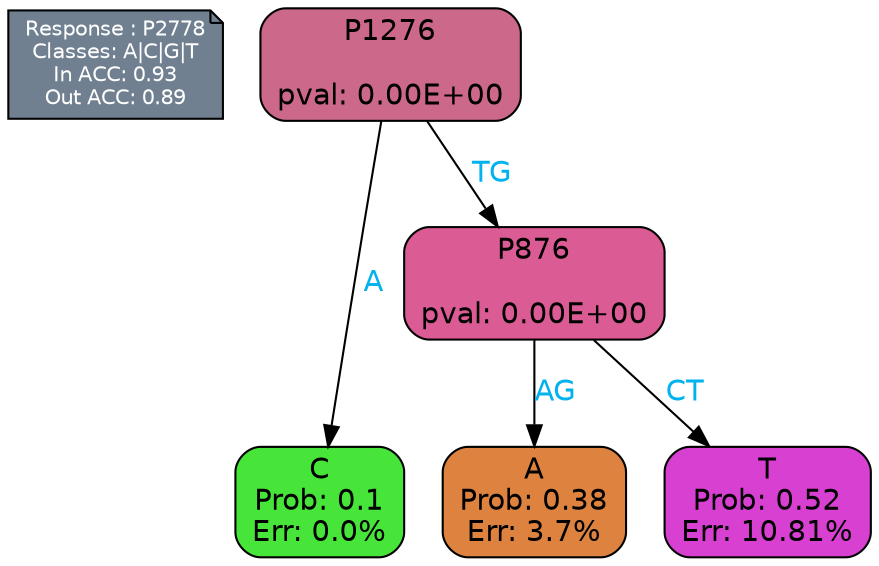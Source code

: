 digraph Tree {
node [shape=box, style="filled, rounded", color="black", fontname=helvetica] ;
graph [ranksep=equally, splines=polylines, bgcolor=transparent, dpi=600] ;
edge [fontname=helvetica] ;
LEGEND [label="Response : P2778
Classes: A|C|G|T
In ACC: 0.93
Out ACC: 0.89
",shape=note,align=left,style=filled,fillcolor="slategray",fontcolor="white",fontsize=10];1 [label="P1276

pval: 0.00E+00", fillcolor="#cc698b"] ;
2 [label="C
Prob: 0.1
Err: 0.0%", fillcolor="#47e539"] ;
3 [label="P876

pval: 0.00E+00", fillcolor="#db5c94"] ;
4 [label="A
Prob: 0.38
Err: 3.7%", fillcolor="#de823f"] ;
5 [label="T
Prob: 0.52
Err: 10.81%", fillcolor="#d840d2"] ;
1 -> 2 [label="A",fontcolor=deepskyblue2] ;
1 -> 3 [label="TG",fontcolor=deepskyblue2] ;
3 -> 4 [label="AG",fontcolor=deepskyblue2] ;
3 -> 5 [label="CT",fontcolor=deepskyblue2] ;
{rank = same; 2;4;5;}{rank = same; LEGEND;1;}}